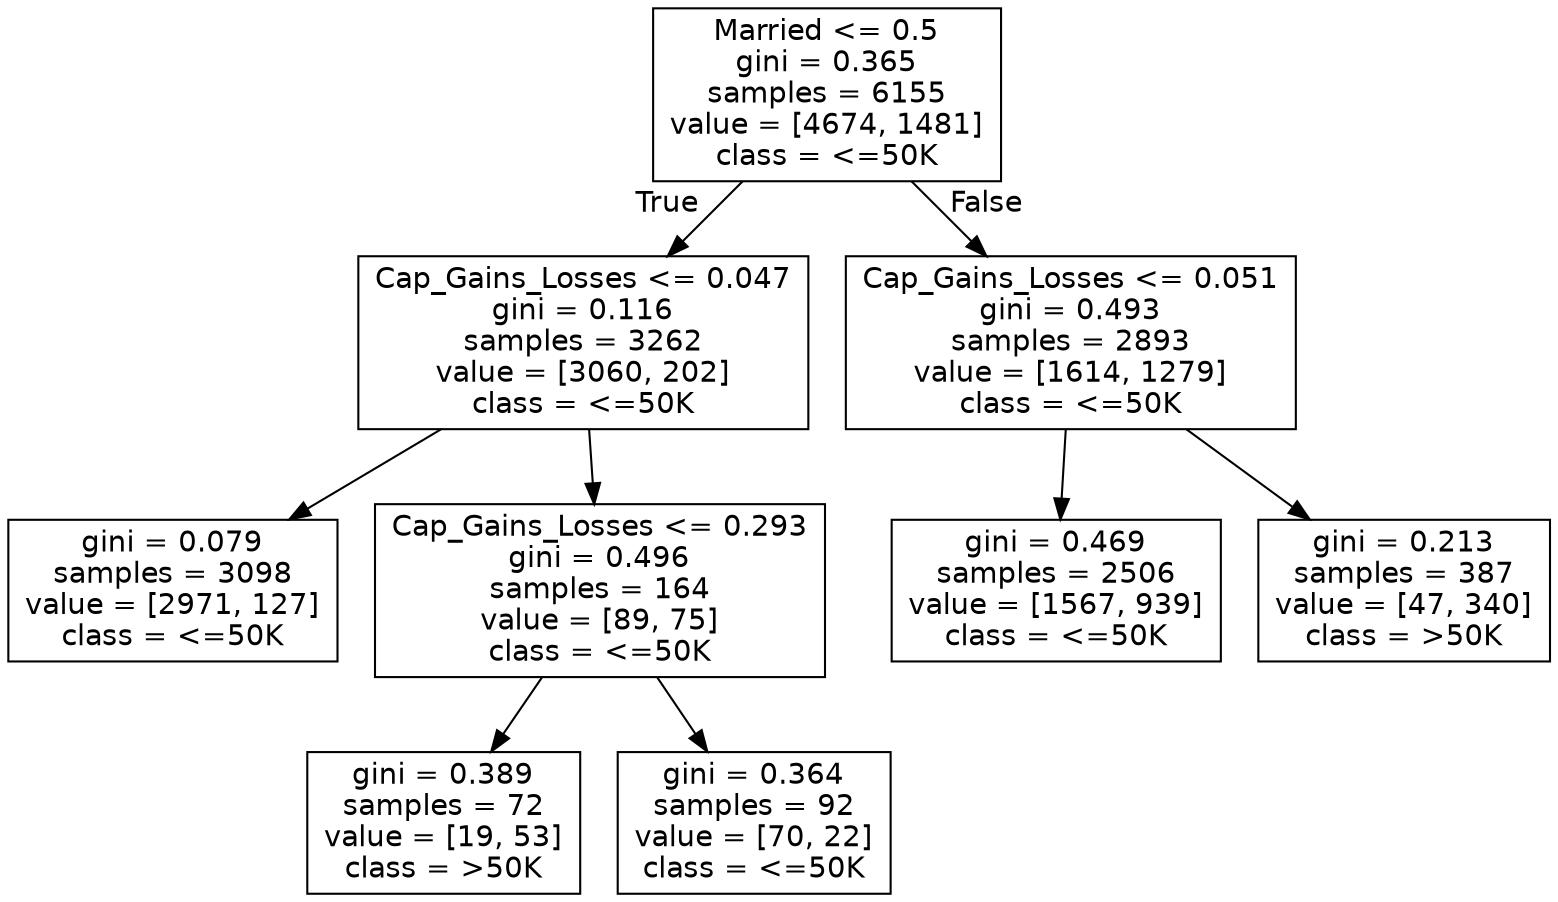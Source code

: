 digraph Tree {
node [shape=box, fontname="helvetica"] ;
edge [fontname="helvetica"] ;
0 [label="Married <= 0.5\ngini = 0.365\nsamples = 6155\nvalue = [4674, 1481]\nclass = <=50K"] ;
1 [label="Cap_Gains_Losses <= 0.047\ngini = 0.116\nsamples = 3262\nvalue = [3060, 202]\nclass = <=50K"] ;
0 -> 1 [labeldistance=2.5, labelangle=45, headlabel="True"] ;
5 [label="gini = 0.079\nsamples = 3098\nvalue = [2971, 127]\nclass = <=50K"] ;
1 -> 5 ;
6 [label="Cap_Gains_Losses <= 0.293\ngini = 0.496\nsamples = 164\nvalue = [89, 75]\nclass = <=50K"] ;
1 -> 6 ;
7 [label="gini = 0.389\nsamples = 72\nvalue = [19, 53]\nclass = >50K"] ;
6 -> 7 ;
8 [label="gini = 0.364\nsamples = 92\nvalue = [70, 22]\nclass = <=50K"] ;
6 -> 8 ;
2 [label="Cap_Gains_Losses <= 0.051\ngini = 0.493\nsamples = 2893\nvalue = [1614, 1279]\nclass = <=50K"] ;
0 -> 2 [labeldistance=2.5, labelangle=-45, headlabel="False"] ;
3 [label="gini = 0.469\nsamples = 2506\nvalue = [1567, 939]\nclass = <=50K"] ;
2 -> 3 ;
4 [label="gini = 0.213\nsamples = 387\nvalue = [47, 340]\nclass = >50K"] ;
2 -> 4 ;
}